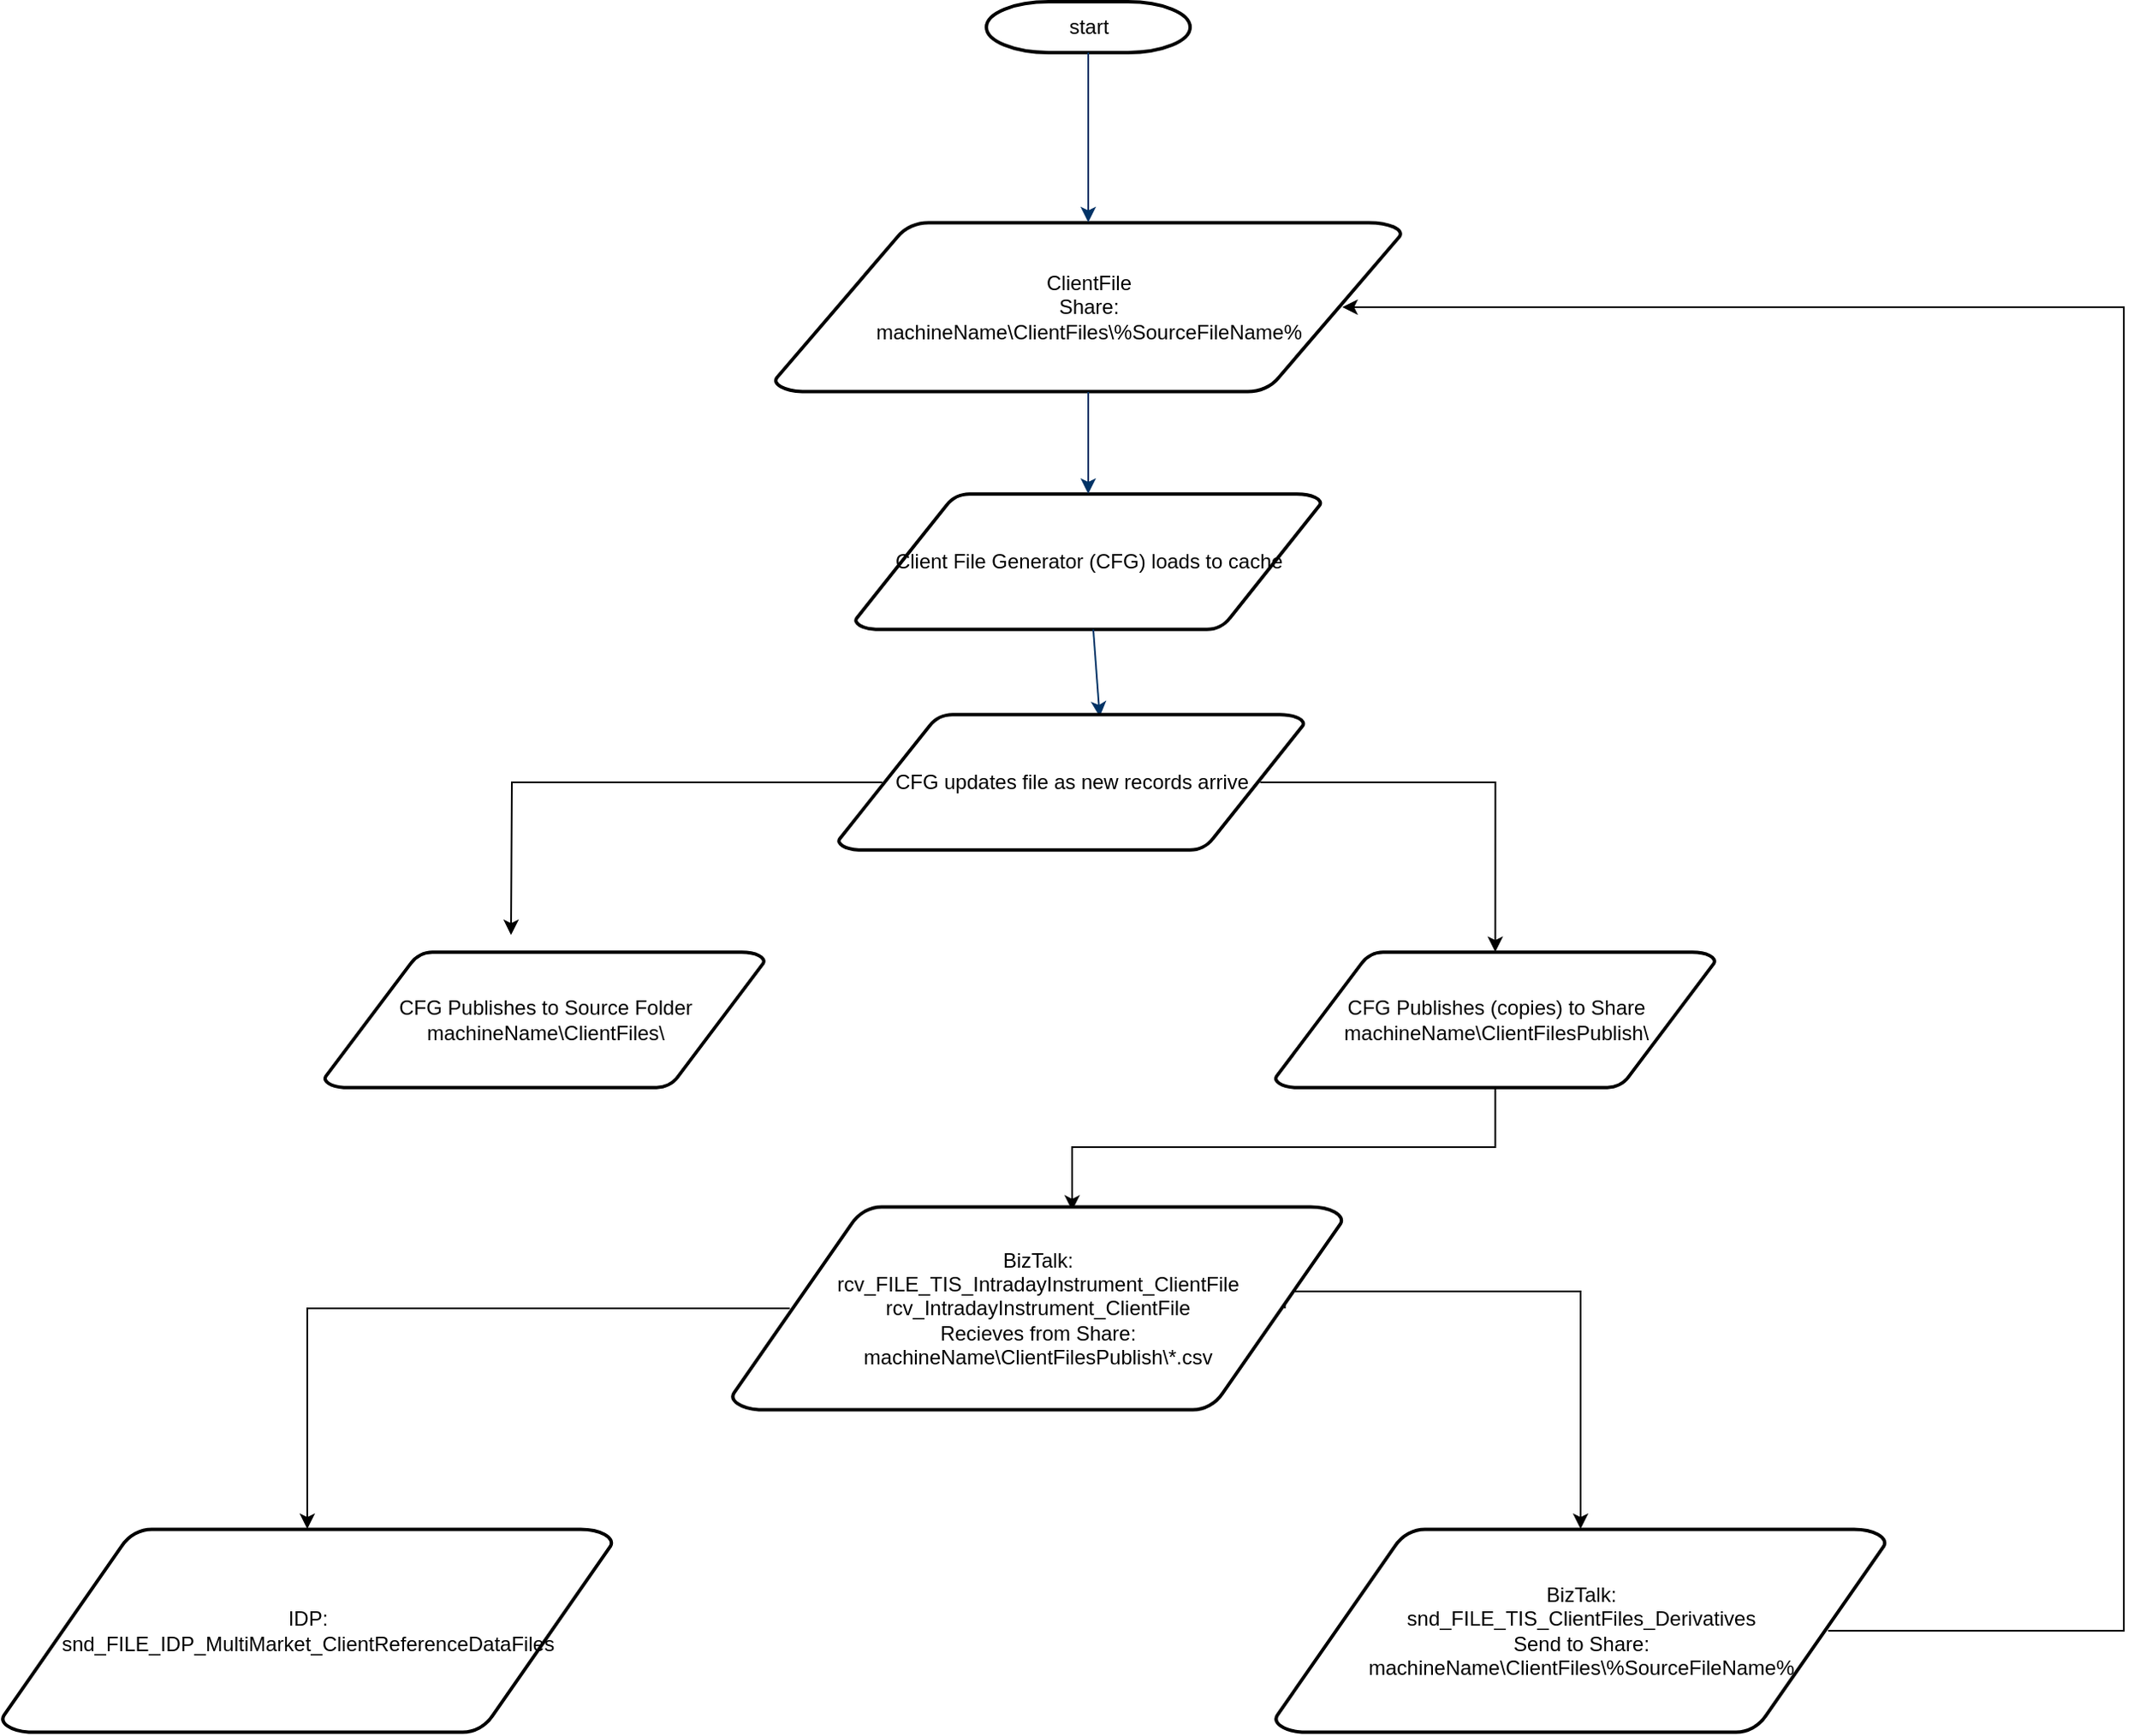 <mxfile version="23.1.5" type="github">
  <diagram id="6a731a19-8d31-9384-78a2-239565b7b9f0" name="Page-1">
    <mxGraphModel dx="3154" dy="1704" grid="1" gridSize="10" guides="1" tooltips="1" connect="1" arrows="1" fold="1" page="1" pageScale="1" pageWidth="1169" pageHeight="827" background="none" math="0" shadow="0">
      <root>
        <mxCell id="0" />
        <mxCell id="1" parent="0" />
        <mxCell id="2" value="start" style="shape=mxgraph.flowchart.terminator;strokeWidth=2;gradientColor=none;gradientDirection=north;fontStyle=0;html=1;" parent="1" vertex="1">
          <mxGeometry x="250.01" y="-20" width="120" height="30" as="geometry" />
        </mxCell>
        <mxCell id="3" value="ClientFile&lt;br&gt;Share:&lt;br style=&quot;border-color: var(--border-color);&quot;&gt;machineName\\ClientFiles\%SourceFileName%" style="shape=mxgraph.flowchart.data;strokeWidth=2;gradientColor=none;gradientDirection=north;fontStyle=0;html=1;" parent="1" vertex="1">
          <mxGeometry x="125.26" y="110" width="369.5" height="100" as="geometry" />
        </mxCell>
        <mxCell id="UXoPM91XF1K50CHm7Cyn-50" value="" style="edgeStyle=orthogonalEdgeStyle;rounded=0;orthogonalLoop=1;jettySize=auto;html=1;entryX=0.557;entryY=0.02;entryDx=0;entryDy=0;entryPerimeter=0;" edge="1" parent="1" source="4" target="13">
          <mxGeometry relative="1" as="geometry">
            <mxPoint x="549.846" y="710" as="targetPoint" />
          </mxGeometry>
        </mxCell>
        <mxCell id="4" value="CFG Publishes (copies) to Share&lt;br&gt;machineName\ClientFilesPublish\" style="shape=mxgraph.flowchart.data;strokeWidth=2;gradientColor=none;gradientDirection=north;fontStyle=0;html=1;" parent="1" vertex="1">
          <mxGeometry x="420" y="540" width="259.5" height="80" as="geometry" />
        </mxCell>
        <mxCell id="5" value="Client File Generator (CFG) loads to cache" style="shape=mxgraph.flowchart.data;strokeWidth=2;gradientColor=none;gradientDirection=north;fontStyle=0;html=1;" parent="1" vertex="1">
          <mxGeometry x="172.63" y="270" width="274.75" height="80" as="geometry" />
        </mxCell>
        <mxCell id="7" style="fontStyle=1;strokeColor=#003366;strokeWidth=1;html=1;" parent="1" source="2" target="3" edge="1">
          <mxGeometry relative="1" as="geometry" />
        </mxCell>
        <mxCell id="8" style="fontStyle=1;strokeColor=#003366;strokeWidth=1;html=1;" parent="1" source="3" target="5" edge="1">
          <mxGeometry relative="1" as="geometry" />
        </mxCell>
        <mxCell id="9" style="entryX=0.561;entryY=0.017;entryPerimeter=0;fontStyle=1;strokeColor=#003366;strokeWidth=1;html=1;entryDx=0;entryDy=0;" parent="1" source="5" target="_zM-YDJ3qmBeB4hZ0uHO-55" edge="1">
          <mxGeometry relative="1" as="geometry">
            <mxPoint x="320" y="390" as="targetPoint" />
          </mxGeometry>
        </mxCell>
        <mxCell id="_zM-YDJ3qmBeB4hZ0uHO-58" value="" style="edgeStyle=orthogonalEdgeStyle;rounded=0;orthogonalLoop=1;jettySize=auto;html=1;entryX=0.5;entryY=0;entryDx=0;entryDy=0;entryPerimeter=0;exitX=0.905;exitY=0.5;exitDx=0;exitDy=0;exitPerimeter=0;" parent="1" source="13" target="_zM-YDJ3qmBeB4hZ0uHO-59" edge="1">
          <mxGeometry relative="1" as="geometry">
            <mxPoint x="260" y="870" as="targetPoint" />
            <Array as="points">
              <mxPoint x="600" y="740" />
            </Array>
          </mxGeometry>
        </mxCell>
        <mxCell id="13" value="BizTalk:&lt;br&gt;rcv_FILE_TIS_IntradayInstrument_ClientFile&lt;br&gt;rcv_IntradayInstrument_ClientFile&lt;br&gt;Recieves from Share:&lt;br&gt;machineName\\ClientFilesPublish\*.csv" style="shape=mxgraph.flowchart.data;strokeWidth=2;gradientColor=none;gradientDirection=north;fontStyle=0;html=1;" parent="1" vertex="1">
          <mxGeometry x="100" y="690" width="360" height="120" as="geometry" />
        </mxCell>
        <mxCell id="_zM-YDJ3qmBeB4hZ0uHO-56" value="" style="edgeStyle=orthogonalEdgeStyle;rounded=0;orthogonalLoop=1;jettySize=auto;html=1;exitX=0.095;exitY=0.5;exitDx=0;exitDy=0;exitPerimeter=0;" parent="1" source="_zM-YDJ3qmBeB4hZ0uHO-55" edge="1">
          <mxGeometry relative="1" as="geometry">
            <mxPoint x="-30" y="530" as="targetPoint" />
          </mxGeometry>
        </mxCell>
        <mxCell id="_zM-YDJ3qmBeB4hZ0uHO-55" value="CFG updates file as new records arrive" style="shape=mxgraph.flowchart.data;strokeWidth=2;gradientColor=none;gradientDirection=north;fontStyle=0;html=1;" parent="1" vertex="1">
          <mxGeometry x="162.63" y="400" width="274.75" height="80" as="geometry" />
        </mxCell>
        <mxCell id="_zM-YDJ3qmBeB4hZ0uHO-65" value="" style="edgeStyle=orthogonalEdgeStyle;rounded=0;orthogonalLoop=1;jettySize=auto;html=1;exitX=0.095;exitY=0.5;exitDx=0;exitDy=0;exitPerimeter=0;" parent="1" source="13" target="_zM-YDJ3qmBeB4hZ0uHO-64" edge="1">
          <mxGeometry relative="1" as="geometry" />
        </mxCell>
        <mxCell id="UXoPM91XF1K50CHm7Cyn-53" value="" style="edgeStyle=orthogonalEdgeStyle;rounded=0;orthogonalLoop=1;jettySize=auto;html=1;entryX=0.905;entryY=0.5;entryDx=0;entryDy=0;entryPerimeter=0;exitX=0.905;exitY=0.5;exitDx=0;exitDy=0;exitPerimeter=0;" edge="1" parent="1" source="_zM-YDJ3qmBeB4hZ0uHO-59" target="3">
          <mxGeometry relative="1" as="geometry">
            <mxPoint x="920" y="160" as="targetPoint" />
            <Array as="points">
              <mxPoint x="920" y="940" />
              <mxPoint x="920" y="160" />
            </Array>
          </mxGeometry>
        </mxCell>
        <mxCell id="_zM-YDJ3qmBeB4hZ0uHO-59" value="BizTalk:&lt;br&gt;snd_FILE_TIS_ClientFiles_Derivatives&lt;br&gt;Send to Share:&lt;br&gt;machineName\\ClientFiles\%SourceFileName%" style="shape=mxgraph.flowchart.data;strokeWidth=2;gradientColor=none;gradientDirection=north;fontStyle=0;html=1;" parent="1" vertex="1">
          <mxGeometry x="420" y="880" width="360" height="120" as="geometry" />
        </mxCell>
        <mxCell id="_zM-YDJ3qmBeB4hZ0uHO-64" value="IDP:&lt;br&gt;snd_FILE_IDP_MultiMarket_ClientReferenceDataFiles" style="shape=mxgraph.flowchart.data;strokeWidth=2;gradientColor=none;gradientDirection=north;fontStyle=0;html=1;" parent="1" vertex="1">
          <mxGeometry x="-330" y="880" width="360" height="120" as="geometry" />
        </mxCell>
        <mxCell id="UXoPM91XF1K50CHm7Cyn-45" value="" style="edgeStyle=orthogonalEdgeStyle;rounded=0;orthogonalLoop=1;jettySize=auto;html=1;exitX=0.905;exitY=0.5;exitDx=0;exitDy=0;exitPerimeter=0;entryX=0.5;entryY=0;entryDx=0;entryDy=0;entryPerimeter=0;" edge="1" parent="1" source="_zM-YDJ3qmBeB4hZ0uHO-55" target="4">
          <mxGeometry relative="1" as="geometry">
            <mxPoint x="550" y="530" as="targetPoint" />
            <Array as="points">
              <mxPoint x="550" y="440" />
            </Array>
          </mxGeometry>
        </mxCell>
        <mxCell id="UXoPM91XF1K50CHm7Cyn-44" value="CFG Publishes to Source Folder&lt;br&gt;machineName\ClientFiles\" style="shape=mxgraph.flowchart.data;strokeWidth=2;gradientColor=none;gradientDirection=north;fontStyle=0;html=1;" vertex="1" parent="1">
          <mxGeometry x="-140" y="540" width="259.5" height="80" as="geometry" />
        </mxCell>
      </root>
    </mxGraphModel>
  </diagram>
</mxfile>
